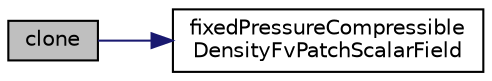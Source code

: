 digraph "clone"
{
  bgcolor="transparent";
  edge [fontname="Helvetica",fontsize="10",labelfontname="Helvetica",labelfontsize="10"];
  node [fontname="Helvetica",fontsize="10",shape=record];
  rankdir="LR";
  Node1 [label="clone",height=0.2,width=0.4,color="black", fillcolor="grey75", style="filled", fontcolor="black"];
  Node1 -> Node2 [color="midnightblue",fontsize="10",style="solid",fontname="Helvetica"];
  Node2 [label="fixedPressureCompressible\lDensityFvPatchScalarField",height=0.2,width=0.4,color="black",URL="$a00842.html#a71f36fcd62de5017edcec711f13c2bae",tooltip="Construct from patch and internal field. "];
}
